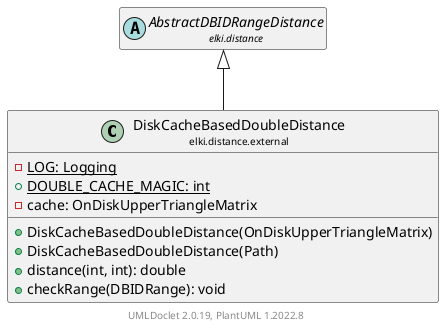 @startuml
    remove .*\.(Instance|Par|Parameterizer|Factory)$
    set namespaceSeparator none
    hide empty fields
    hide empty methods

    class "<size:14>DiskCacheBasedDoubleDistance\n<size:10>elki.distance.external" as elki.distance.external.DiskCacheBasedDoubleDistance [[DiskCacheBasedDoubleDistance.html]] {
        {static} -LOG: Logging
        {static} +DOUBLE_CACHE_MAGIC: int
        -cache: OnDiskUpperTriangleMatrix
        +DiskCacheBasedDoubleDistance(OnDiskUpperTriangleMatrix)
        +DiskCacheBasedDoubleDistance(Path)
        +distance(int, int): double
        +checkRange(DBIDRange): void
    }

    abstract class "<size:14>AbstractDBIDRangeDistance\n<size:10>elki.distance" as elki.distance.AbstractDBIDRangeDistance [[../AbstractDBIDRangeDistance.html]]
    class "<size:14>DiskCacheBasedDoubleDistance.Par\n<size:10>elki.distance.external" as elki.distance.external.DiskCacheBasedDoubleDistance.Par [[DiskCacheBasedDoubleDistance.Par.html]]

    elki.distance.AbstractDBIDRangeDistance <|-- elki.distance.external.DiskCacheBasedDoubleDistance
    elki.distance.external.DiskCacheBasedDoubleDistance +-- elki.distance.external.DiskCacheBasedDoubleDistance.Par

    center footer UMLDoclet 2.0.19, PlantUML 1.2022.8
@enduml
